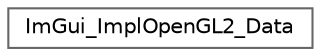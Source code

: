 digraph "类继承关系图"
{
 // LATEX_PDF_SIZE
  bgcolor="transparent";
  edge [fontname=Helvetica,fontsize=10,labelfontname=Helvetica,labelfontsize=10];
  node [fontname=Helvetica,fontsize=10,shape=box,height=0.2,width=0.4];
  rankdir="LR";
  Node0 [id="Node000000",label="ImGui_ImplOpenGL2_Data",height=0.2,width=0.4,color="grey40", fillcolor="white", style="filled",URL="$struct_im_gui___impl_open_g_l2___data.html",tooltip=" "];
}
